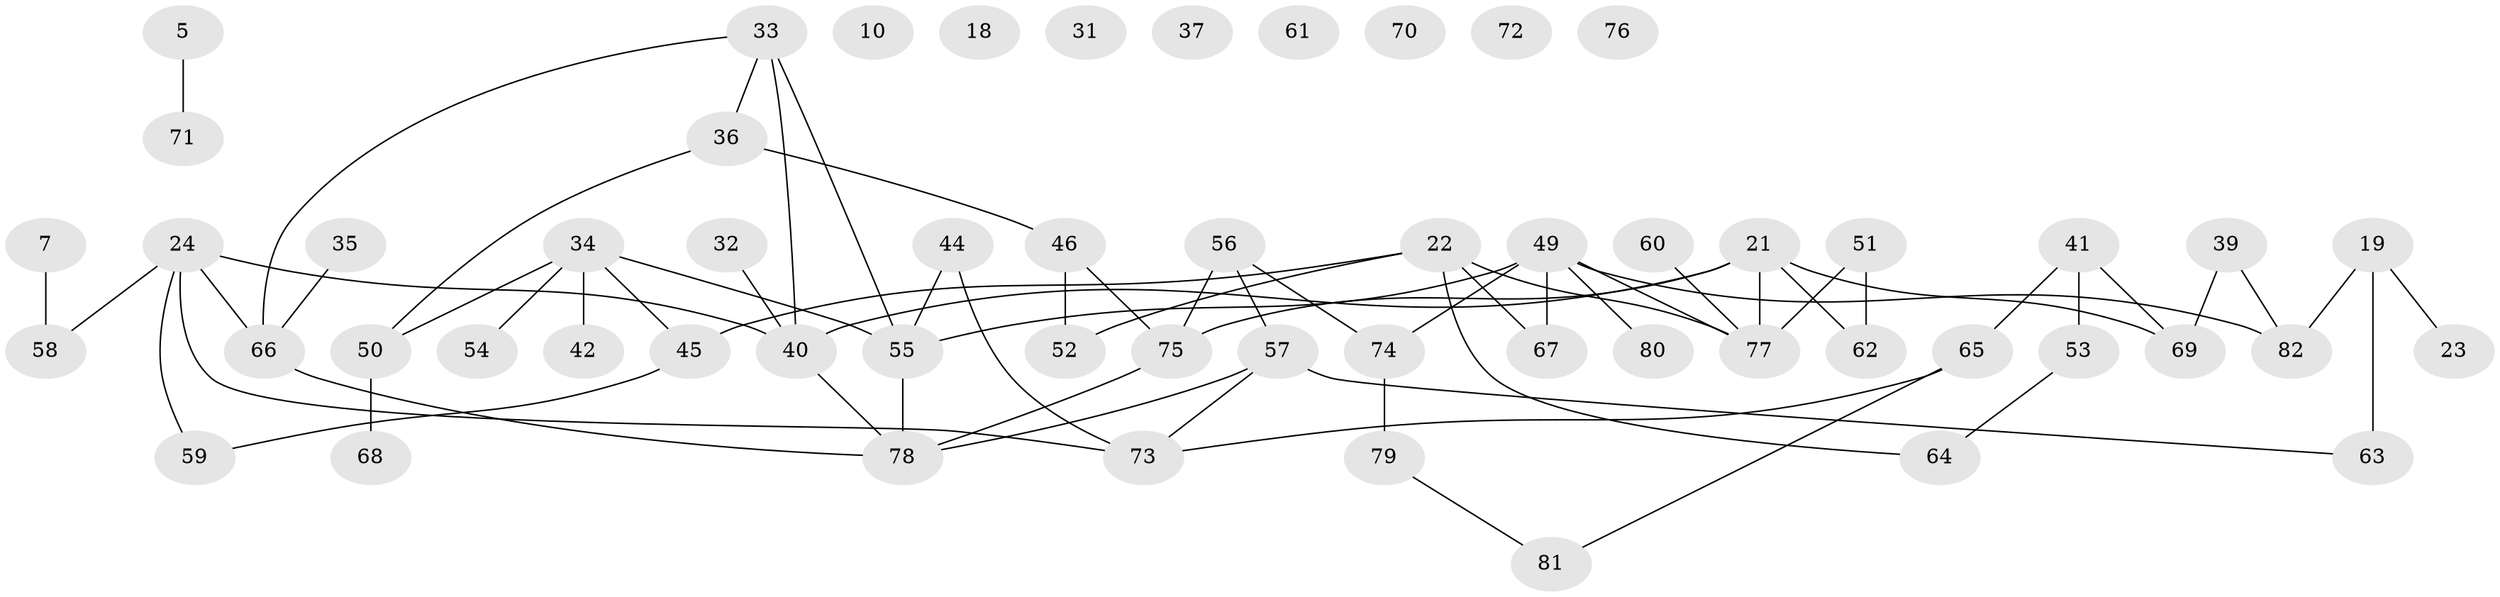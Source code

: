 // original degree distribution, {3: 0.2926829268292683, 1: 0.1951219512195122, 2: 0.21951219512195122, 4: 0.10975609756097561, 0: 0.0975609756097561, 5: 0.07317073170731707, 6: 0.012195121951219513}
// Generated by graph-tools (version 1.1) at 2025/43/03/04/25 21:43:04]
// undirected, 57 vertices, 68 edges
graph export_dot {
graph [start="1"]
  node [color=gray90,style=filled];
  5;
  7;
  10;
  18;
  19;
  21 [super="+9"];
  22 [super="+8"];
  23;
  24 [super="+14"];
  31;
  32;
  33;
  34 [super="+1"];
  35;
  36;
  37;
  39;
  40 [super="+25"];
  41 [super="+26"];
  42;
  44;
  45;
  46;
  49 [super="+30+48"];
  50 [super="+3+11"];
  51;
  52 [super="+4"];
  53;
  54;
  55 [super="+15"];
  56 [super="+47"];
  57;
  58;
  59;
  60;
  61;
  62;
  63 [super="+43"];
  64;
  65 [super="+6"];
  66 [super="+12"];
  67 [super="+20+29"];
  68;
  69;
  70;
  71;
  72;
  73;
  74 [super="+16+17"];
  75;
  76;
  77;
  78 [super="+28"];
  79 [super="+38"];
  80;
  81;
  82;
  5 -- 71;
  7 -- 58;
  19 -- 23;
  19 -- 63 [weight=2];
  19 -- 82;
  21 -- 69;
  21 -- 75;
  21 -- 77;
  21 -- 62;
  21 -- 40;
  22 -- 45;
  22 -- 64;
  22 -- 77 [weight=2];
  22 -- 52;
  22 -- 67;
  24 -- 58;
  24 -- 66;
  24 -- 73;
  24 -- 59;
  24 -- 40;
  32 -- 40;
  33 -- 36;
  33 -- 55;
  33 -- 66;
  33 -- 40;
  34 -- 42;
  34 -- 45;
  34 -- 54;
  34 -- 50;
  34 -- 55;
  35 -- 66;
  36 -- 46;
  36 -- 50;
  39 -- 69;
  39 -- 82;
  40 -- 78;
  41 -- 53;
  41 -- 65;
  41 -- 69;
  44 -- 55;
  44 -- 73;
  45 -- 59;
  46 -- 75;
  46 -- 52;
  49 -- 82;
  49 -- 74 [weight=2];
  49 -- 67;
  49 -- 80;
  49 -- 55;
  49 -- 77;
  50 -- 68;
  51 -- 62;
  51 -- 77;
  53 -- 64;
  55 -- 78;
  56 -- 75 [weight=2];
  56 -- 57;
  56 -- 74;
  57 -- 73;
  57 -- 78;
  57 -- 63;
  60 -- 77;
  65 -- 81;
  65 -- 73;
  66 -- 78;
  74 -- 79 [weight=2];
  75 -- 78;
  79 -- 81;
}
